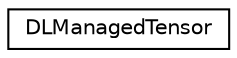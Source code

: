 digraph "Graphical Class Hierarchy"
{
 // LATEX_PDF_SIZE
  edge [fontname="Helvetica",fontsize="10",labelfontname="Helvetica",labelfontsize="10"];
  node [fontname="Helvetica",fontsize="10",shape=record];
  rankdir="LR";
  Node0 [label="DLManagedTensor",height=0.2,width=0.4,color="black", fillcolor="white", style="filled",URL="$structDLManagedTensor.html",tooltip="C Tensor object, manage memory of DLTensor. This data structure is intended to facilitate the borrowi..."];
}
